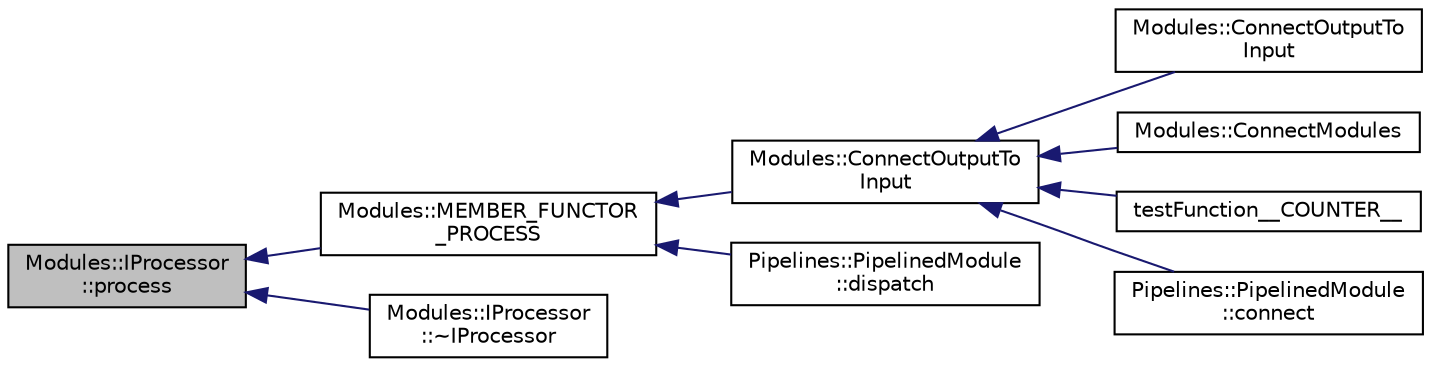 digraph "Modules::IProcessor::process"
{
 // INTERACTIVE_SVG=YES
  edge [fontname="Helvetica",fontsize="10",labelfontname="Helvetica",labelfontsize="10"];
  node [fontname="Helvetica",fontsize="10",shape=record];
  rankdir="LR";
  Node1 [label="Modules::IProcessor\l::process",height=0.2,width=0.4,color="black", fillcolor="grey75", style="filled", fontcolor="black"];
  Node1 -> Node2 [dir="back",color="midnightblue",fontsize="10",style="solid",fontname="Helvetica"];
  Node2 [label="Modules::MEMBER_FUNCTOR\l_PROCESS",height=0.2,width=0.4,color="black", fillcolor="white", style="filled",URL="$namespace_modules.html#a1ef987b5b36ede32e890a38462b928c0"];
  Node2 -> Node3 [dir="back",color="midnightblue",fontsize="10",style="solid",fontname="Helvetica"];
  Node3 [label="Modules::ConnectOutputTo\lInput",height=0.2,width=0.4,color="black", fillcolor="white", style="filled",URL="$namespace_modules.html#a38f082291cf893c9d56cf7402544632c"];
  Node3 -> Node4 [dir="back",color="midnightblue",fontsize="10",style="solid",fontname="Helvetica"];
  Node4 [label="Modules::ConnectOutputTo\lInput",height=0.2,width=0.4,color="black", fillcolor="white", style="filled",URL="$namespace_modules.html#a69246d3c6863eccd20fcfc71e2201f85"];
  Node3 -> Node5 [dir="back",color="midnightblue",fontsize="10",style="solid",fontname="Helvetica"];
  Node5 [label="Modules::ConnectModules",height=0.2,width=0.4,color="black", fillcolor="white", style="filled",URL="$namespace_modules.html#a60aaeaa57dcc5a64c864ac13e24d7930"];
  Node3 -> Node6 [dir="back",color="midnightblue",fontsize="10",style="solid",fontname="Helvetica"];
  Node6 [label="testFunction__COUNTER__",height=0.2,width=0.4,color="black", fillcolor="white", style="filled",URL="$modules__decode_8cpp.html#a4b7ee850baca841d3cd8c167ed11f117"];
  Node3 -> Node7 [dir="back",color="midnightblue",fontsize="10",style="solid",fontname="Helvetica"];
  Node7 [label="Pipelines::PipelinedModule\l::connect",height=0.2,width=0.4,color="black", fillcolor="white", style="filled",URL="$class_pipelines_1_1_pipelined_module.html#a35adc574ffb660eae3ec0bf8991f72cf"];
  Node2 -> Node8 [dir="back",color="midnightblue",fontsize="10",style="solid",fontname="Helvetica"];
  Node8 [label="Pipelines::PipelinedModule\l::dispatch",height=0.2,width=0.4,color="black", fillcolor="white", style="filled",URL="$class_pipelines_1_1_pipelined_module.html#ae55029b7f7a10aac7d41e03c64034047"];
  Node1 -> Node9 [dir="back",color="midnightblue",fontsize="10",style="solid",fontname="Helvetica"];
  Node9 [label="Modules::IProcessor\l::~IProcessor",height=0.2,width=0.4,color="black", fillcolor="white", style="filled",URL="$struct_modules_1_1_i_processor.html#ac61bdd5db7615f4bdde7ddd61b26a25d"];
}
